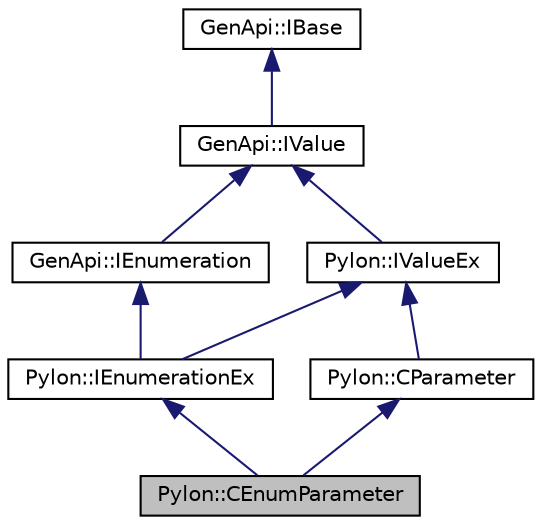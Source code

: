 digraph "Pylon::CEnumParameter"
{
  edge [fontname="Helvetica",fontsize="10",labelfontname="Helvetica",labelfontsize="10"];
  node [fontname="Helvetica",fontsize="10",shape=record];
  Node1 [label="Pylon::CEnumParameter",height=0.2,width=0.4,color="black", fillcolor="grey75", style="filled", fontcolor="black"];
  Node2 -> Node1 [dir="back",color="midnightblue",fontsize="10",style="solid",fontname="Helvetica"];
  Node2 [label="Pylon::IEnumerationEx",height=0.2,width=0.4,color="black", fillcolor="white", style="filled",URL="$struct_pylon_1_1_i_enumeration_ex.html",tooltip="Extends the GenApi::IEnumeration interface with convenience methods. "];
  Node3 -> Node2 [dir="back",color="midnightblue",fontsize="10",style="solid",fontname="Helvetica"];
  Node3 [label="GenApi::IEnumeration",height=0.2,width=0.4,color="black", fillcolor="white", style="filled",URL="$struct_gen_api_1_1_i_enumeration.html",tooltip="Interface for enumeration properties. "];
  Node4 -> Node3 [dir="back",color="midnightblue",fontsize="10",style="solid",fontname="Helvetica"];
  Node4 [label="GenApi::IValue",height=0.2,width=0.4,color="black", fillcolor="white", style="filled",URL="$struct_gen_api_1_1_i_value.html",tooltip="Interface for value properties. "];
  Node5 -> Node4 [dir="back",color="midnightblue",fontsize="10",style="solid",fontname="Helvetica"];
  Node5 [label="GenApi::IBase",height=0.2,width=0.4,color="black", fillcolor="white", style="filled",URL="$struct_gen_api_1_1_i_base.html",tooltip="Base interface common to all nodes. "];
  Node6 -> Node2 [dir="back",color="midnightblue",fontsize="10",style="solid",fontname="Helvetica"];
  Node6 [label="Pylon::IValueEx",height=0.2,width=0.4,color="black", fillcolor="white", style="filled",URL="$struct_pylon_1_1_i_value_ex.html",tooltip="Extends the GenApi::IValue interface with convenience methods. "];
  Node4 -> Node6 [dir="back",color="midnightblue",fontsize="10",style="solid",fontname="Helvetica"];
  Node7 -> Node1 [dir="back",color="midnightblue",fontsize="10",style="solid",fontname="Helvetica"];
  Node7 [label="Pylon::CParameter",height=0.2,width=0.4,color="black", fillcolor="white", style="filled",URL="$class_pylon_1_1_c_parameter.html",tooltip="CParameter class used to simplify access to GenApi parameters. "];
  Node6 -> Node7 [dir="back",color="midnightblue",fontsize="10",style="solid",fontname="Helvetica"];
}
